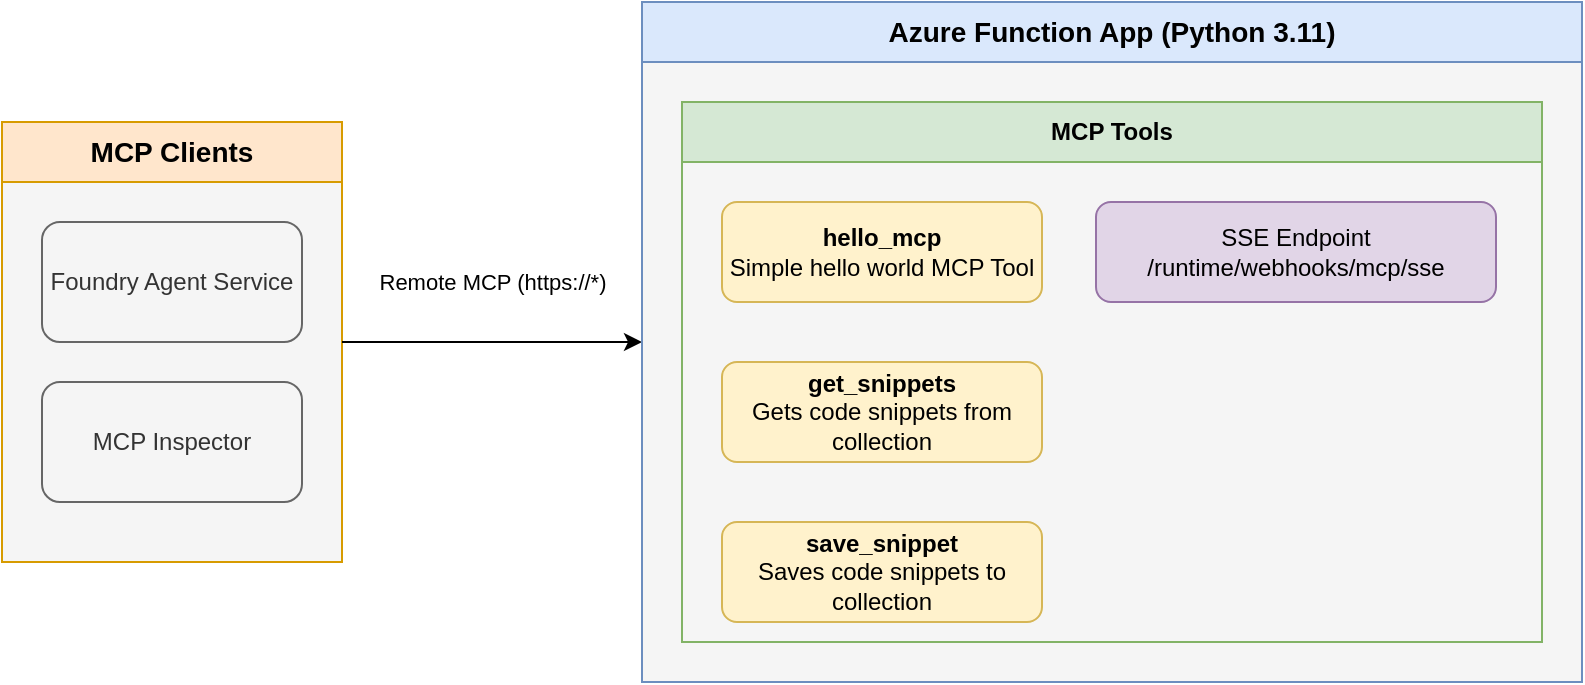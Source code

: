 <mxfile>
    <diagram id="remote-mcp-architecture" name="MCP Server Solution Architecture">
        <mxGraphModel dx="970" dy="686" grid="0" gridSize="10" guides="1" tooltips="1" connect="1" arrows="1" fold="1" page="1" pageScale="1" pageWidth="1100" pageHeight="850" math="0" shadow="0">
            <root>
                <mxCell id="0"/>
                <mxCell id="1" parent="0"/>
                <mxCell id="client-container" value="MCP Clients" style="swimlane;whiteSpace=wrap;html=1;fillColor=#ffe6cc;strokeColor=#d79b00;startSize=30;fontSize=14;fontStyle=1;swimlaneFillColor=#F5F5F5;" parent="1" vertex="1">
                    <mxGeometry x="40" y="170" width="170" height="220" as="geometry"/>
                </mxCell>
                <mxCell id="vscode-client" value="Foundry Agent Service" style="rounded=1;whiteSpace=wrap;html=1;fillColor=#f5f5f5;strokeColor=#666666;fontColor=#333333;" parent="client-container" vertex="1">
                    <mxGeometry x="20" y="50" width="130" height="60" as="geometry"/>
                </mxCell>
                <mxCell id="mcp-inspector" value="MCP Inspector" style="rounded=1;whiteSpace=wrap;html=1;fillColor=#f5f5f5;strokeColor=#666666;fontColor=#333333;" parent="client-container" vertex="1">
                    <mxGeometry x="20" y="130" width="130" height="60" as="geometry"/>
                </mxCell>
                <mxCell id="client-to-function" value="Remote MCP (https://*)" style="endArrow=classic;html=1;rounded=0;fontSize=11;exitX=1;exitY=0.5;exitDx=0;exitDy=0;entryX=0;entryY=0.5;entryDx=0;entryDy=0;" parent="1" source="client-container" target="11" edge="1">
                    <mxGeometry y="30" width="50" height="50" relative="1" as="geometry">
                        <mxPoint x="220" y="210" as="sourcePoint"/>
                        <mxPoint x="310" y="280" as="targetPoint"/>
                        <mxPoint as="offset"/>
                    </mxGeometry>
                </mxCell>
                <mxCell id="11" value="Azure Function App (Python 3.11)" style="swimlane;whiteSpace=wrap;html=1;fillColor=#dae8fc;strokeColor=#6c8ebf;startSize=30;fontSize=14;fontStyle=1;swimlaneFillColor=#f5f5f5;" parent="1" vertex="1">
                    <mxGeometry x="360" y="110" width="470" height="340" as="geometry"/>
                </mxCell>
                <mxCell id="12" value="MCP Tools" style="swimlane;whiteSpace=wrap;html=1;fillColor=#d5e8d4;strokeColor=#82b366;startSize=30;" parent="11" vertex="1">
                    <mxGeometry x="20" y="50" width="430" height="270" as="geometry"/>
                </mxCell>
                <mxCell id="13" value="&lt;span style=&quot;color: rgb(0, 0, 0); text-align: left;&quot;&gt;&lt;b&gt;hello_mcp&lt;/b&gt;&lt;/span&gt;&lt;br&gt;Simple hello world MCP Tool" style="rounded=1;whiteSpace=wrap;html=1;fillColor=#fff2cc;strokeColor=#d6b656;" parent="12" vertex="1">
                    <mxGeometry x="20" y="50" width="160" height="50" as="geometry"/>
                </mxCell>
                <mxCell id="14" value="&lt;b&gt;get_snippets&lt;/b&gt;&lt;br&gt;Gets code snippets from collection" style="rounded=1;whiteSpace=wrap;html=1;fillColor=#fff2cc;strokeColor=#d6b656;" parent="12" vertex="1">
                    <mxGeometry x="20" y="130" width="160" height="50" as="geometry"/>
                </mxCell>
                <mxCell id="15" value="&lt;b&gt;save_snippet&lt;/b&gt;&lt;br&gt;Saves code snippets to collection" style="rounded=1;whiteSpace=wrap;html=1;fillColor=#fff2cc;strokeColor=#d6b656;" parent="12" vertex="1">
                    <mxGeometry x="20" y="210" width="160" height="50" as="geometry"/>
                </mxCell>
                <mxCell id="18" value="SSE Endpoint&#xa;/runtime/webhooks/mcp/sse" style="rounded=1;whiteSpace=wrap;html=1;fillColor=#e1d5e7;strokeColor=#9673a6;" parent="12" vertex="1">
                    <mxGeometry x="207" y="50" width="200" height="50" as="geometry"/>
                </mxCell>
            </root>
        </mxGraphModel>
    </diagram>
</mxfile>